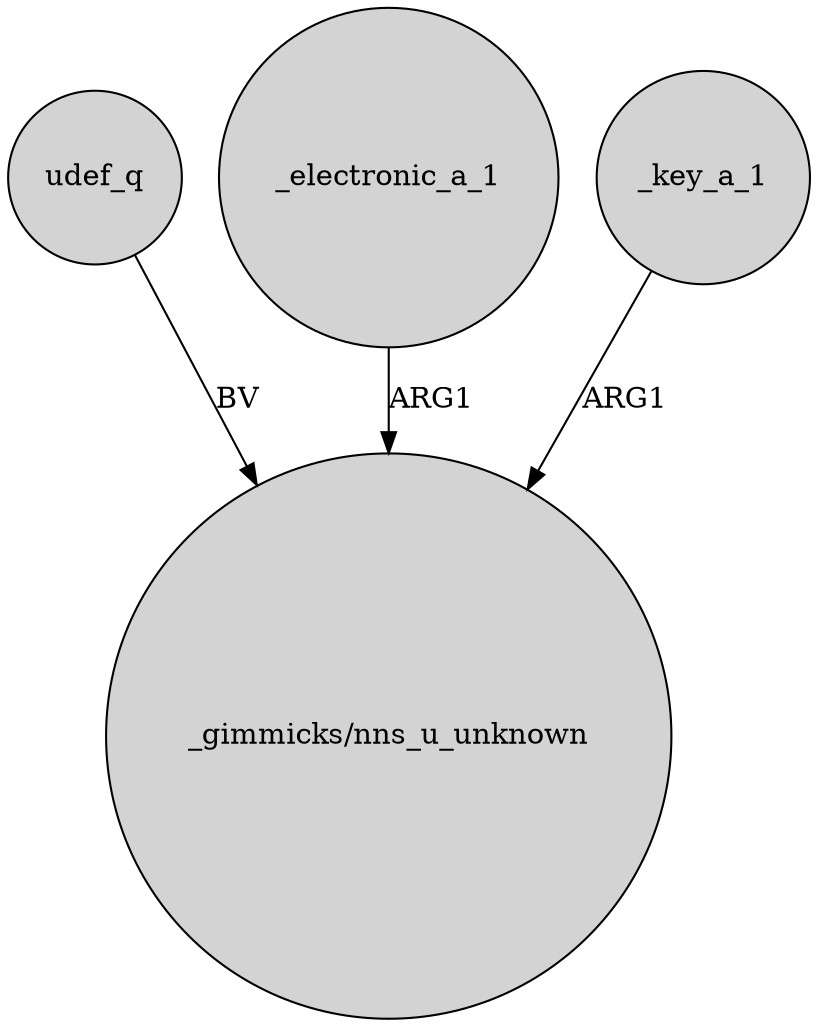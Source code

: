 digraph {
	node [shape=circle style=filled]
	udef_q -> "_gimmicks/nns_u_unknown" [label=BV]
	_electronic_a_1 -> "_gimmicks/nns_u_unknown" [label=ARG1]
	_key_a_1 -> "_gimmicks/nns_u_unknown" [label=ARG1]
}
